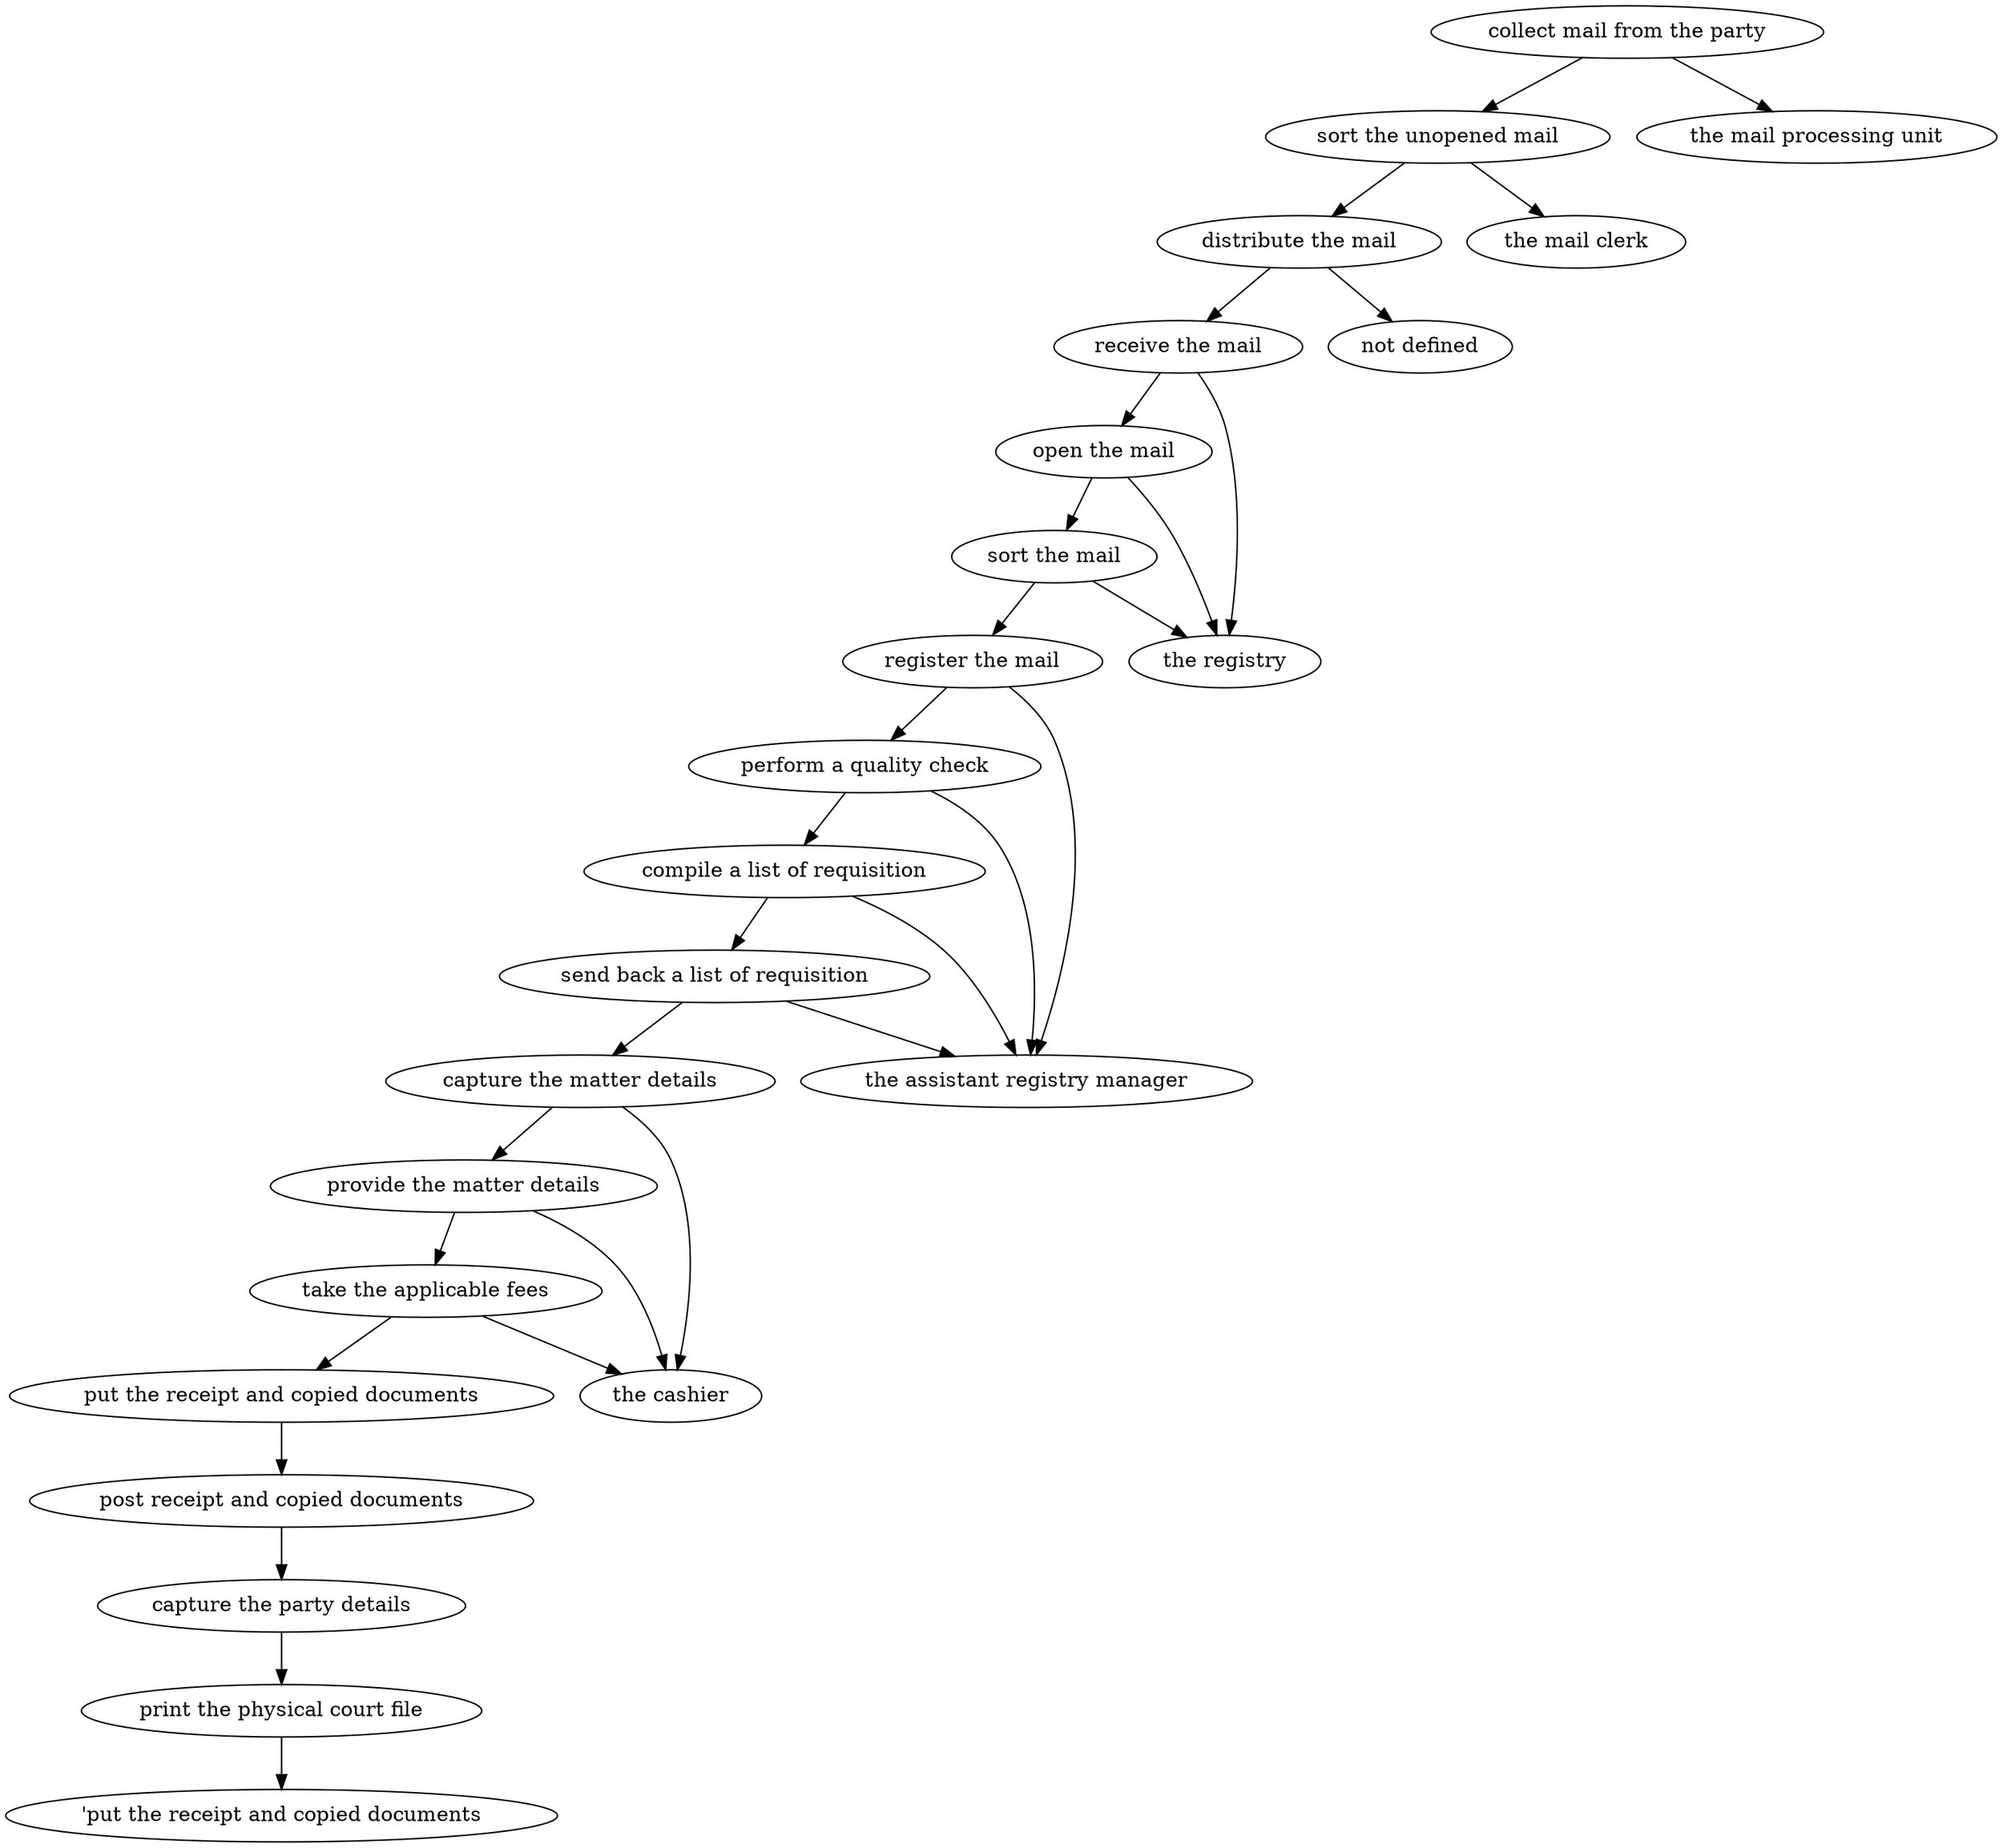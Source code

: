 strict digraph "doc-3.5" {
	graph [name="doc-3.5"];
	"collect mail from the party"	[attrs="{'type': 'Activity', 'label': 'collect mail from the party'}"];
	"sort the unopened mail"	[attrs="{'type': 'Activity', 'label': 'sort the unopened mail'}"];
	"collect mail from the party" -> "sort the unopened mail"	[attrs="{'type': 'flow', 'label': 'flow'}"];
	"the mail processing unit"	[attrs="{'type': 'Actor', 'label': 'the mail processing unit'}"];
	"collect mail from the party" -> "the mail processing unit"	[attrs="{'type': 'actor performer', 'label': 'actor performer'}"];
	"distribute the mail"	[attrs="{'type': 'Activity', 'label': 'distribute the mail'}"];
	"sort the unopened mail" -> "distribute the mail"	[attrs="{'type': 'flow', 'label': 'flow'}"];
	"the mail clerk"	[attrs="{'type': 'Actor', 'label': 'the mail clerk'}"];
	"sort the unopened mail" -> "the mail clerk"	[attrs="{'type': 'actor performer', 'label': 'actor performer'}"];
	"receive the mail"	[attrs="{'type': 'Activity', 'label': 'receive the mail'}"];
	"distribute the mail" -> "receive the mail"	[attrs="{'type': 'flow', 'label': 'flow'}"];
	"not defined"	[attrs="{'type': 'Actor', 'label': 'not defined'}"];
	"distribute the mail" -> "not defined"	[attrs="{'type': 'actor performer', 'label': 'actor performer'}"];
	"open the mail"	[attrs="{'type': 'Activity', 'label': 'open the mail'}"];
	"receive the mail" -> "open the mail"	[attrs="{'type': 'flow', 'label': 'flow'}"];
	"the registry"	[attrs="{'type': 'Actor', 'label': 'the registry'}"];
	"receive the mail" -> "the registry"	[attrs="{'type': 'actor performer', 'label': 'actor performer'}"];
	"sort the mail"	[attrs="{'type': 'Activity', 'label': 'sort the mail'}"];
	"open the mail" -> "sort the mail"	[attrs="{'type': 'flow', 'label': 'flow'}"];
	"open the mail" -> "the registry"	[attrs="{'type': 'actor performer', 'label': 'actor performer'}"];
	"register the mail"	[attrs="{'type': 'Activity', 'label': 'register the mail'}"];
	"sort the mail" -> "register the mail"	[attrs="{'type': 'flow', 'label': 'flow'}"];
	"sort the mail" -> "the registry"	[attrs="{'type': 'actor performer', 'label': 'actor performer'}"];
	"perform a quality check"	[attrs="{'type': 'Activity', 'label': 'perform a quality check'}"];
	"register the mail" -> "perform a quality check"	[attrs="{'type': 'flow', 'label': 'flow'}"];
	"the assistant registry manager"	[attrs="{'type': 'Actor', 'label': 'the assistant registry manager'}"];
	"register the mail" -> "the assistant registry manager"	[attrs="{'type': 'actor performer', 'label': 'actor performer'}"];
	"compile a list of requisition"	[attrs="{'type': 'Activity', 'label': 'compile a list of requisition'}"];
	"perform a quality check" -> "compile a list of requisition"	[attrs="{'type': 'flow', 'label': 'flow'}"];
	"perform a quality check" -> "the assistant registry manager"	[attrs="{'type': 'actor performer', 'label': 'actor performer'}"];
	"send back a list of requisition"	[attrs="{'type': 'Activity', 'label': 'send back a list of requisition'}"];
	"compile a list of requisition" -> "send back a list of requisition"	[attrs="{'type': 'flow', 'label': 'flow'}"];
	"compile a list of requisition" -> "the assistant registry manager"	[attrs="{'type': 'actor performer', 'label': 'actor performer'}"];
	"capture the matter details"	[attrs="{'type': 'Activity', 'label': 'capture the matter details'}"];
	"send back a list of requisition" -> "capture the matter details"	[attrs="{'type': 'flow', 'label': 'flow'}"];
	"send back a list of requisition" -> "the assistant registry manager"	[attrs="{'type': 'actor performer', 'label': 'actor performer'}"];
	"provide the matter details"	[attrs="{'type': 'Activity', 'label': 'provide the matter details'}"];
	"capture the matter details" -> "provide the matter details"	[attrs="{'type': 'flow', 'label': 'flow'}"];
	"the cashier"	[attrs="{'type': 'Actor', 'label': 'the cashier'}"];
	"capture the matter details" -> "the cashier"	[attrs="{'type': 'actor performer', 'label': 'actor performer'}"];
	"take the applicable fees"	[attrs="{'type': 'Activity', 'label': 'take the applicable fees'}"];
	"provide the matter details" -> "take the applicable fees"	[attrs="{'type': 'flow', 'label': 'flow'}"];
	"provide the matter details" -> "the cashier"	[attrs="{'type': 'actor performer', 'label': 'actor performer'}"];
	"put the receipt and copied documents"	[attrs="{'type': 'Activity', 'label': 'put the receipt and copied documents'}"];
	"take the applicable fees" -> "put the receipt and copied documents"	[attrs="{'type': 'flow', 'label': 'flow'}"];
	"take the applicable fees" -> "the cashier"	[attrs="{'type': 'actor performer', 'label': 'actor performer'}"];
	"post receipt and copied documents"	[attrs="{'type': 'Activity', 'label': 'post receipt and copied documents'}"];
	"put the receipt and copied documents" -> "post receipt and copied documents"	[attrs="{'type': 'flow', 'label': 'flow'}"];
	"capture the party details"	[attrs="{'type': 'Activity', 'label': 'capture the party details'}"];
	"post receipt and copied documents" -> "capture the party details"	[attrs="{'type': 'flow', 'label': 'flow'}"];
	"print the physical court file"	[attrs="{'type': 'Activity', 'label': 'print the physical court file'}"];
	"capture the party details" -> "print the physical court file"	[attrs="{'type': 'flow', 'label': 'flow'}"];
	"'put the receipt and copied documents"	[attrs="{'type': 'Actor', 'label': \"'put the receipt and copied documents\"}"];
	"print the physical court file" -> "'put the receipt and copied documents"	[attrs="{'type': 'actor performer', 'label': 'actor performer'}"];
}
